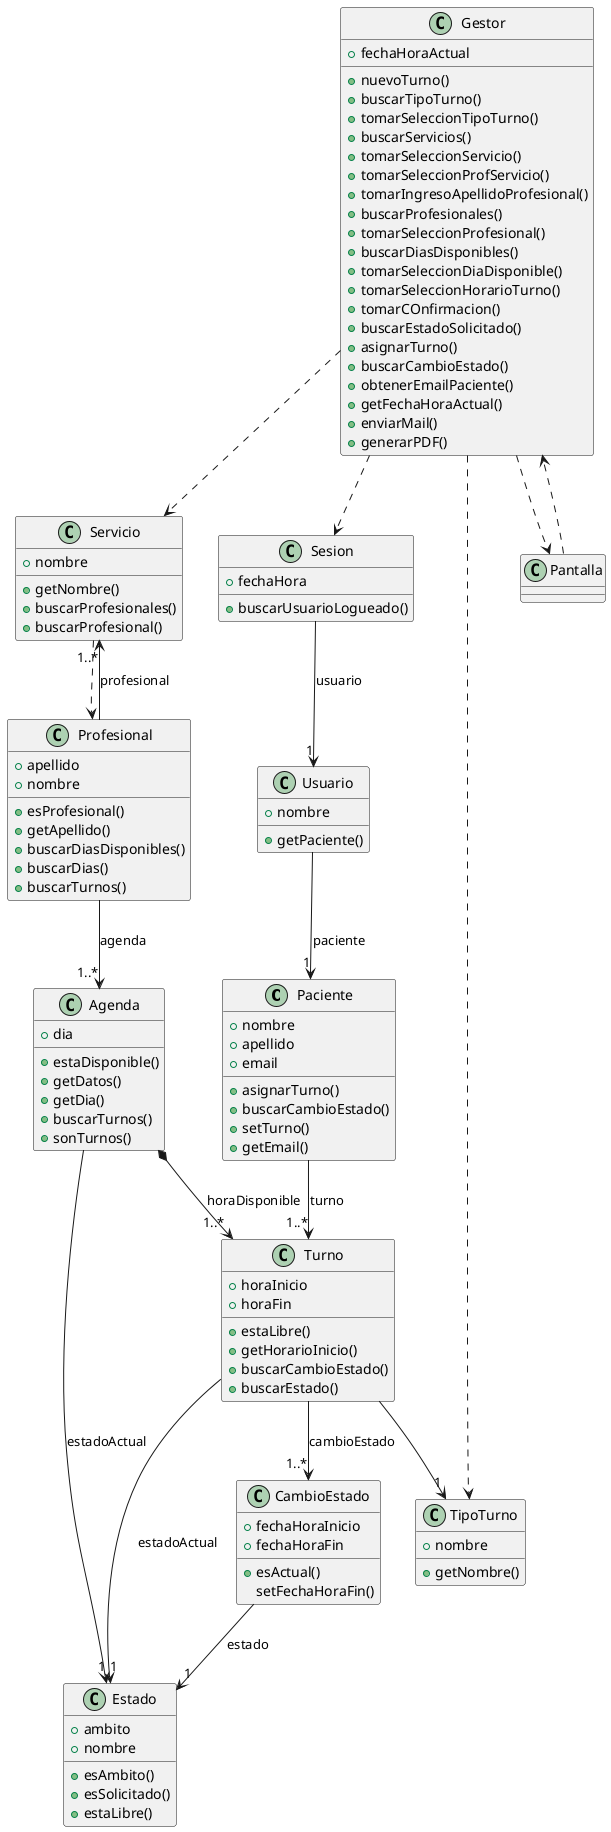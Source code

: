 @startuml clase 

class Paciente{
    +nombre
    +apellido
    +email
    +asignarTurno()
    +buscarCambioEstado()
    +setTurno()
    +getEmail()
}
class Turno{
    +horaInicio
    +horaFin
    +estaLibre()
    +getHorarioInicio()
    +buscarCambioEstado()
    +buscarEstado()
}
class CambioEstado{
    +fechaHoraInicio
    +fechaHoraFin
    +esActual()
    setFechaHoraFin()
}
class Estado{
    +ambito
    +nombre
    +esAmbito() 
    +esSolicitado()
    +estaLibre()
}
class Usuario{
    +nombre
    +getPaciente()
}
class Sesion{
    +fechaHora
    +buscarUsuarioLogueado()
}
class Agenda{
    +dia
    +estaDisponible()
    +getDatos()
    +getDia()
    +buscarTurnos()
    +sonTurnos()
}
class Profesional{
    +apellido
    +nombre
    +esProfesional()
    +getApellido()
    +buscarDiasDisponibles()
    +buscarDias()
    +buscarTurnos()
}
class Servicio{
    +nombre
    +getNombre()
    +buscarProfesionales()
    +buscarProfesional()
}
class TipoTurno{
    +nombre
    +getNombre()
}
class Gestor {
    +fechaHoraActual
    +nuevoTurno()
    +buscarTipoTurno()
    +tomarSeleccionTipoTurno()
    +buscarServicios()
    +tomarSeleccionServicio()
    +tomarSeleccionProfServicio()
    +tomarIngresoApellidoProfesional()
    +buscarProfesionales()
    +tomarSeleccionProfesional()
    +buscarDiasDisponibles()
    +tomarSeleccionDiaDisponible()
    +tomarSeleccionHorarioTurno()
    +tomarCOnfirmacion()
    +buscarEstadoSolicitado()
    +asignarTurno()
    +buscarCambioEstado()
    +obtenerEmailPaciente()
    +getFechaHoraActual()
    +enviarMail()
    +generarPDF()
}
class Pantalla{

}
Gestor ..> Pantalla
Pantalla ..> Gestor

Gestor ..> TipoTurno
Gestor ..> Servicio
Profesional --> "1..*" Servicio : profesional
Servicio ..> Profesional
Profesional --> "1..*" Agenda : agenda
Agenda *-> "1..*" Turno : horaDisponible
Turno --> "1" TipoTurno
Sesion --> "1" Usuario : usuario
Usuario --> "1" Paciente : paciente

Gestor ..> Sesion
Turno --> "1..*" CambioEstado : cambioEstado
CambioEstado -->"1" Estado : estado
Turno --> "1" Estado : estadoActual
Agenda --> "1" Estado: estadoActual
Paciente --> "1..*" Turno : turno
@enduml
